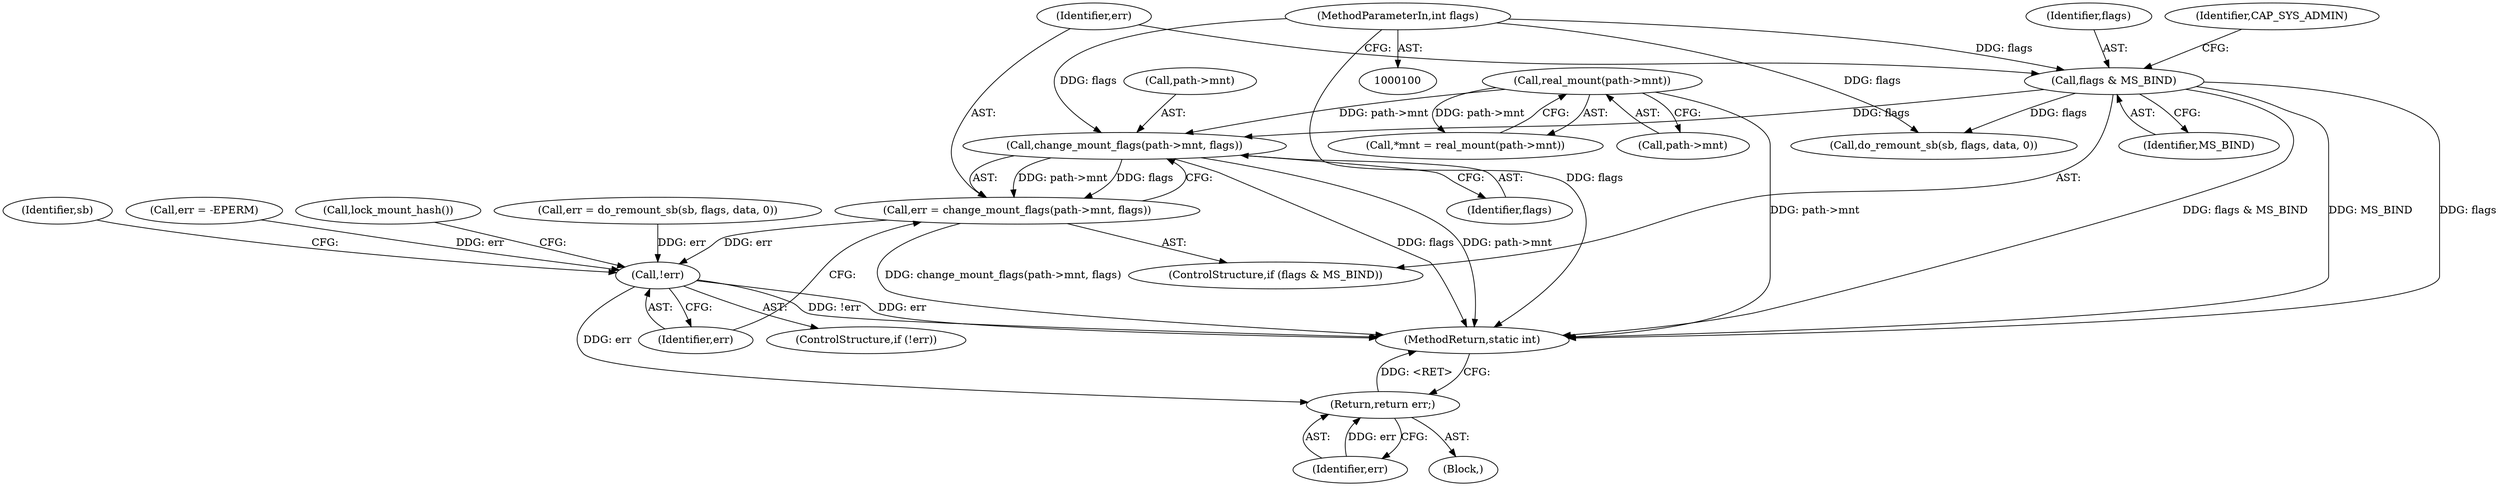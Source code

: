 digraph "0_linux_a6138db815df5ee542d848318e5dae681590fccd@pointer" {
"1000162" [label="(Call,change_mount_flags(path->mnt, flags))"];
"1000118" [label="(Call,real_mount(path->mnt))"];
"1000157" [label="(Call,flags & MS_BIND)"];
"1000102" [label="(MethodParameterIn,int flags)"];
"1000160" [label="(Call,err = change_mount_flags(path->mnt, flags))"];
"1000185" [label="(Call,!err)"];
"1000215" [label="(Return,return err;)"];
"1000166" [label="(Identifier,flags)"];
"1000188" [label="(Call,lock_mount_hash())"];
"1000186" [label="(Identifier,err)"];
"1000177" [label="(Call,err = do_remount_sb(sb, flags, data, 0))"];
"1000215" [label="(Return,return err;)"];
"1000157" [label="(Call,flags & MS_BIND)"];
"1000213" [label="(Identifier,sb)"];
"1000171" [label="(Identifier,CAP_SYS_ADMIN)"];
"1000184" [label="(ControlStructure,if (!err))"];
"1000161" [label="(Identifier,err)"];
"1000156" [label="(ControlStructure,if (flags & MS_BIND))"];
"1000119" [label="(Call,path->mnt)"];
"1000118" [label="(Call,real_mount(path->mnt))"];
"1000160" [label="(Call,err = change_mount_flags(path->mnt, flags))"];
"1000216" [label="(Identifier,err)"];
"1000217" [label="(MethodReturn,static int)"];
"1000159" [label="(Identifier,MS_BIND)"];
"1000162" [label="(Call,change_mount_flags(path->mnt, flags))"];
"1000163" [label="(Call,path->mnt)"];
"1000102" [label="(MethodParameterIn,int flags)"];
"1000116" [label="(Call,*mnt = real_mount(path->mnt))"];
"1000179" [label="(Call,do_remount_sb(sb, flags, data, 0))"];
"1000105" [label="(Block,)"];
"1000158" [label="(Identifier,flags)"];
"1000185" [label="(Call,!err)"];
"1000172" [label="(Call,err = -EPERM)"];
"1000162" -> "1000160"  [label="AST: "];
"1000162" -> "1000166"  [label="CFG: "];
"1000163" -> "1000162"  [label="AST: "];
"1000166" -> "1000162"  [label="AST: "];
"1000160" -> "1000162"  [label="CFG: "];
"1000162" -> "1000217"  [label="DDG: flags"];
"1000162" -> "1000217"  [label="DDG: path->mnt"];
"1000162" -> "1000160"  [label="DDG: path->mnt"];
"1000162" -> "1000160"  [label="DDG: flags"];
"1000118" -> "1000162"  [label="DDG: path->mnt"];
"1000157" -> "1000162"  [label="DDG: flags"];
"1000102" -> "1000162"  [label="DDG: flags"];
"1000118" -> "1000116"  [label="AST: "];
"1000118" -> "1000119"  [label="CFG: "];
"1000119" -> "1000118"  [label="AST: "];
"1000116" -> "1000118"  [label="CFG: "];
"1000118" -> "1000217"  [label="DDG: path->mnt"];
"1000118" -> "1000116"  [label="DDG: path->mnt"];
"1000157" -> "1000156"  [label="AST: "];
"1000157" -> "1000159"  [label="CFG: "];
"1000158" -> "1000157"  [label="AST: "];
"1000159" -> "1000157"  [label="AST: "];
"1000161" -> "1000157"  [label="CFG: "];
"1000171" -> "1000157"  [label="CFG: "];
"1000157" -> "1000217"  [label="DDG: flags & MS_BIND"];
"1000157" -> "1000217"  [label="DDG: MS_BIND"];
"1000157" -> "1000217"  [label="DDG: flags"];
"1000102" -> "1000157"  [label="DDG: flags"];
"1000157" -> "1000179"  [label="DDG: flags"];
"1000102" -> "1000100"  [label="AST: "];
"1000102" -> "1000217"  [label="DDG: flags"];
"1000102" -> "1000179"  [label="DDG: flags"];
"1000160" -> "1000156"  [label="AST: "];
"1000161" -> "1000160"  [label="AST: "];
"1000186" -> "1000160"  [label="CFG: "];
"1000160" -> "1000217"  [label="DDG: change_mount_flags(path->mnt, flags)"];
"1000160" -> "1000185"  [label="DDG: err"];
"1000185" -> "1000184"  [label="AST: "];
"1000185" -> "1000186"  [label="CFG: "];
"1000186" -> "1000185"  [label="AST: "];
"1000188" -> "1000185"  [label="CFG: "];
"1000213" -> "1000185"  [label="CFG: "];
"1000185" -> "1000217"  [label="DDG: !err"];
"1000185" -> "1000217"  [label="DDG: err"];
"1000177" -> "1000185"  [label="DDG: err"];
"1000172" -> "1000185"  [label="DDG: err"];
"1000185" -> "1000215"  [label="DDG: err"];
"1000215" -> "1000105"  [label="AST: "];
"1000215" -> "1000216"  [label="CFG: "];
"1000216" -> "1000215"  [label="AST: "];
"1000217" -> "1000215"  [label="CFG: "];
"1000215" -> "1000217"  [label="DDG: <RET>"];
"1000216" -> "1000215"  [label="DDG: err"];
}
